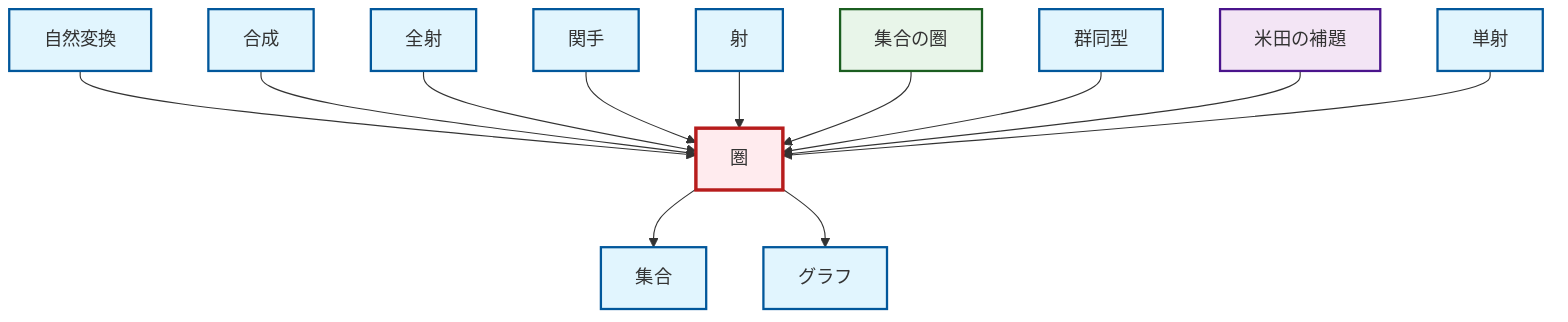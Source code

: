 graph TD
    classDef definition fill:#e1f5fe,stroke:#01579b,stroke-width:2px
    classDef theorem fill:#f3e5f5,stroke:#4a148c,stroke-width:2px
    classDef axiom fill:#fff3e0,stroke:#e65100,stroke-width:2px
    classDef example fill:#e8f5e9,stroke:#1b5e20,stroke-width:2px
    classDef current fill:#ffebee,stroke:#b71c1c,stroke-width:3px
    def-category["圏"]:::definition
    def-functor["関手"]:::definition
    ex-set-category["集合の圏"]:::example
    def-set["集合"]:::definition
    thm-yoneda["米田の補題"]:::theorem
    def-isomorphism["群同型"]:::definition
    def-monomorphism["単射"]:::definition
    def-morphism["射"]:::definition
    def-composition["合成"]:::definition
    def-graph["グラフ"]:::definition
    def-epimorphism["全射"]:::definition
    def-natural-transformation["自然変換"]:::definition
    def-natural-transformation --> def-category
    def-composition --> def-category
    def-epimorphism --> def-category
    def-category --> def-set
    def-category --> def-graph
    def-functor --> def-category
    def-morphism --> def-category
    ex-set-category --> def-category
    def-isomorphism --> def-category
    thm-yoneda --> def-category
    def-monomorphism --> def-category
    class def-category current
